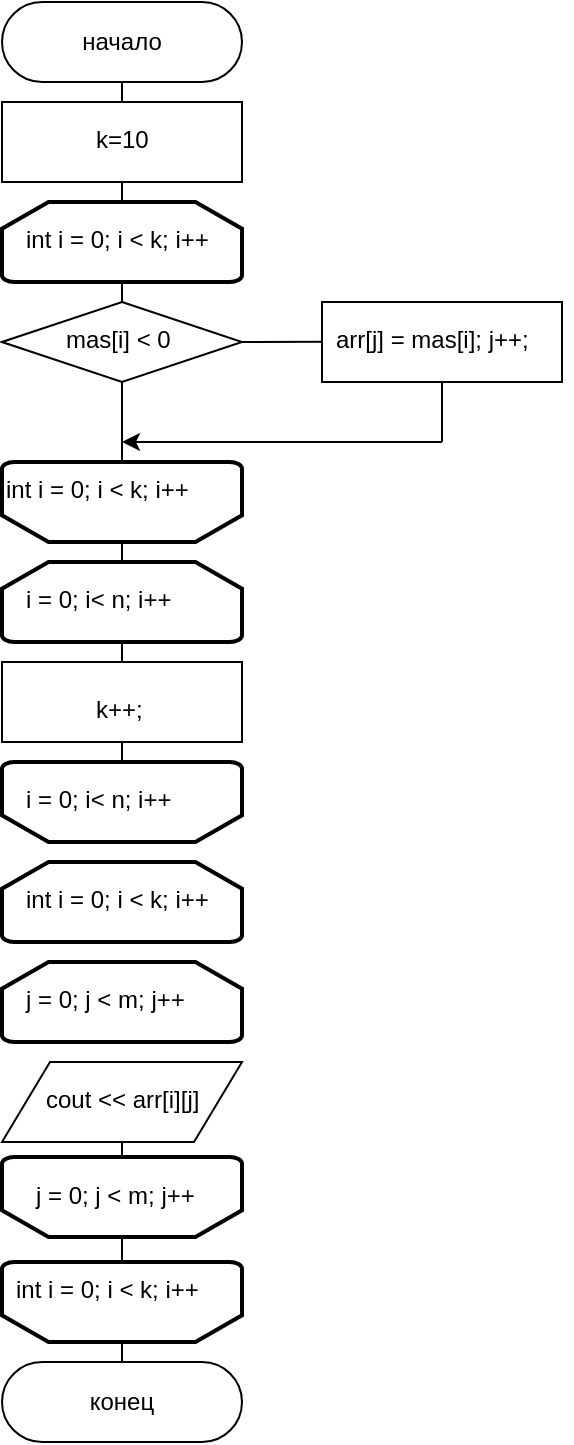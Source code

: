 <mxfile version="12.3.9" type="device" pages="1"><diagram id="9XJ0Xzje3q8-m8a2w7o4" name="Страница 1"><mxGraphModel dx="477" dy="333" grid="1" gridSize="10" guides="1" tooltips="1" connect="1" arrows="1" fold="1" page="1" pageScale="1" pageWidth="850" pageHeight="1100" math="0" shadow="0"><root><mxCell id="0"/><mxCell id="1" parent="0"/><mxCell id="4CybvLTG6OnXpKi1pWfM-167" value="" style="endArrow=none;html=1;entryX=0.5;entryY=0;entryDx=0;entryDy=0;entryPerimeter=0;exitX=0.5;exitY=0;exitDx=0;exitDy=0;" edge="1" parent="1" source="4CybvLTG6OnXpKi1pWfM-135" target="4CybvLTG6OnXpKi1pWfM-156"><mxGeometry width="50" height="50" relative="1" as="geometry"><mxPoint x="15" y="670" as="sourcePoint"/><mxPoint x="65" y="620" as="targetPoint"/></mxGeometry></mxCell><mxCell id="4CybvLTG6OnXpKi1pWfM-137" value="" style="endArrow=none;html=1;entryX=1;entryY=0.5;entryDx=0;entryDy=0;exitX=0.026;exitY=0.621;exitDx=0;exitDy=0;exitPerimeter=0;" edge="1" parent="1" target="4CybvLTG6OnXpKi1pWfM-122"><mxGeometry width="50" height="50" relative="1" as="geometry"><mxPoint x="203.12" y="179.84" as="sourcePoint"/><mxPoint x="190" y="190" as="targetPoint"/></mxGeometry></mxCell><mxCell id="4CybvLTG6OnXpKi1pWfM-78" value="" style="endArrow=none;html=1;exitX=0.5;exitY=1;exitDx=0;exitDy=0;" edge="1" parent="1" source="4CybvLTG6OnXpKi1pWfM-1"><mxGeometry width="50" height="50" relative="1" as="geometry"><mxPoint x="100.0" y="50" as="sourcePoint"/><mxPoint x="100" y="430" as="targetPoint"/></mxGeometry></mxCell><mxCell id="4CybvLTG6OnXpKi1pWfM-1" value="начало" style="rounded=1;whiteSpace=wrap;html=1;arcSize=50;" vertex="1" parent="1"><mxGeometry x="40" y="10" width="120" height="40" as="geometry"/></mxCell><mxCell id="4CybvLTG6OnXpKi1pWfM-4" value="" style="strokeWidth=2;html=1;shape=mxgraph.flowchart.loop_limit;whiteSpace=wrap;fontStyle=1" vertex="1" parent="1"><mxGeometry x="40" y="110" width="120" height="40" as="geometry"/></mxCell><mxCell id="4CybvLTG6OnXpKi1pWfM-5" value="" style="strokeWidth=2;html=1;shape=mxgraph.flowchart.loop_limit;whiteSpace=wrap;rotation=-180;" vertex="1" parent="1"><mxGeometry x="40" y="240" width="120" height="40" as="geometry"/></mxCell><mxCell id="4CybvLTG6OnXpKi1pWfM-17" value="конец" style="rounded=1;whiteSpace=wrap;html=1;arcSize=50;" vertex="1" parent="1"><mxGeometry x="40" y="690" width="120" height="40" as="geometry"/></mxCell><mxCell id="4CybvLTG6OnXpKi1pWfM-122" value="" style="rhombus;whiteSpace=wrap;html=1;" vertex="1" parent="1"><mxGeometry x="40" y="160" width="120" height="40" as="geometry"/></mxCell><mxCell id="4CybvLTG6OnXpKi1pWfM-123" value="mas[i] &amp;lt; 0" style="text;html=1;" vertex="1" parent="1"><mxGeometry x="70" y="165" width="80" height="30" as="geometry"/></mxCell><mxCell id="4CybvLTG6OnXpKi1pWfM-135" value="" style="shape=parallelogram;perimeter=parallelogramPerimeter;whiteSpace=wrap;html=1;" vertex="1" parent="1"><mxGeometry x="40" y="540" width="120" height="40" as="geometry"/></mxCell><mxCell id="4CybvLTG6OnXpKi1pWfM-136" value="cout &amp;lt;&amp;lt; arr[i][j]" style="text;html=1;" vertex="1" parent="1"><mxGeometry x="60" y="545" width="80" height="30" as="geometry"/></mxCell><mxCell id="4CybvLTG6OnXpKi1pWfM-144" value="" style="endArrow=classic;html=1;" edge="1" parent="1"><mxGeometry width="50" height="50" relative="1" as="geometry"><mxPoint x="260" y="230" as="sourcePoint"/><mxPoint x="100" y="230" as="targetPoint"/></mxGeometry></mxCell><mxCell id="4CybvLTG6OnXpKi1pWfM-147" value="int i = 0; i &lt; k; i++" style="text;html=1;" vertex="1" parent="1"><mxGeometry x="50" y="115" width="120" height="30" as="geometry"/></mxCell><mxCell id="4CybvLTG6OnXpKi1pWfM-148" value="" style="rounded=0;whiteSpace=wrap;html=1;" vertex="1" parent="1"><mxGeometry x="40" y="60" width="120" height="40" as="geometry"/></mxCell><mxCell id="4CybvLTG6OnXpKi1pWfM-149" value="k=10" style="text;html=1;" vertex="1" parent="1"><mxGeometry x="85" y="65" width="50" height="30" as="geometry"/></mxCell><mxCell id="4CybvLTG6OnXpKi1pWfM-150" value="" style="rounded=0;whiteSpace=wrap;html=1;" vertex="1" parent="1"><mxGeometry x="200" y="160" width="120" height="40" as="geometry"/></mxCell><mxCell id="4CybvLTG6OnXpKi1pWfM-151" value="arr[j] = mas[i];&#9;&#9;&#9;j++;" style="text;html=1;" vertex="1" parent="1"><mxGeometry x="205" y="165" width="120" height="30" as="geometry"/></mxCell><mxCell id="4CybvLTG6OnXpKi1pWfM-152" value="int i = 0; i &lt; k; i++" style="text;html=1;" vertex="1" parent="1"><mxGeometry x="40" y="240" width="120" height="30" as="geometry"/></mxCell><mxCell id="4CybvLTG6OnXpKi1pWfM-153" value="" style="endArrow=none;html=1;exitX=0.5;exitY=1;exitDx=0;exitDy=0;" edge="1" parent="1"><mxGeometry width="50" height="50" relative="1" as="geometry"><mxPoint x="260" y="200" as="sourcePoint"/><mxPoint x="260" y="230" as="targetPoint"/><Array as="points"/></mxGeometry></mxCell><mxCell id="4CybvLTG6OnXpKi1pWfM-155" value="" style="strokeWidth=2;html=1;shape=mxgraph.flowchart.loop_limit;whiteSpace=wrap;fontStyle=1" vertex="1" parent="1"><mxGeometry x="40" y="440" width="120" height="40" as="geometry"/></mxCell><mxCell id="4CybvLTG6OnXpKi1pWfM-156" value="" style="strokeWidth=2;html=1;shape=mxgraph.flowchart.loop_limit;whiteSpace=wrap;rotation=-180;" vertex="1" parent="1"><mxGeometry x="40" y="640" width="120" height="40" as="geometry"/></mxCell><mxCell id="4CybvLTG6OnXpKi1pWfM-162" value="int i = 0; i &lt; k; i++" style="text;html=1;" vertex="1" parent="1"><mxGeometry x="50" y="445" width="120" height="30" as="geometry"/></mxCell><mxCell id="4CybvLTG6OnXpKi1pWfM-165" value="int i = 0; i &lt; k; i++" style="text;html=1;" vertex="1" parent="1"><mxGeometry x="45" y="640" width="120" height="30" as="geometry"/></mxCell><mxCell id="4CybvLTG6OnXpKi1pWfM-170" value="" style="strokeWidth=2;html=1;shape=mxgraph.flowchart.loop_limit;whiteSpace=wrap;fontStyle=1" vertex="1" parent="1"><mxGeometry x="40" y="290" width="120" height="40" as="geometry"/></mxCell><mxCell id="4CybvLTG6OnXpKi1pWfM-171" value="i = 0; i&lt; n; i++" style="text;html=1;" vertex="1" parent="1"><mxGeometry x="50" y="295" width="100" height="30" as="geometry"/></mxCell><mxCell id="4CybvLTG6OnXpKi1pWfM-172" value="" style="rounded=0;whiteSpace=wrap;html=1;" vertex="1" parent="1"><mxGeometry x="40" y="340" width="120" height="40" as="geometry"/></mxCell><mxCell id="4CybvLTG6OnXpKi1pWfM-173" value="k++;" style="text;html=1;" vertex="1" parent="1"><mxGeometry x="85" y="350" width="50" height="30" as="geometry"/></mxCell><mxCell id="4CybvLTG6OnXpKi1pWfM-174" value="" style="strokeWidth=2;html=1;shape=mxgraph.flowchart.loop_limit;whiteSpace=wrap;fontStyle=1;rotation=-180;" vertex="1" parent="1"><mxGeometry x="40" y="390" width="120" height="40" as="geometry"/></mxCell><mxCell id="4CybvLTG6OnXpKi1pWfM-175" value="i = 0; i&lt; n; i++" style="text;html=1;" vertex="1" parent="1"><mxGeometry x="50" y="395" width="100" height="30" as="geometry"/></mxCell><mxCell id="4CybvLTG6OnXpKi1pWfM-177" value="" style="strokeWidth=2;html=1;shape=mxgraph.flowchart.loop_limit;whiteSpace=wrap;fontStyle=1" vertex="1" parent="1"><mxGeometry x="40" y="490" width="120" height="40" as="geometry"/></mxCell><mxCell id="4CybvLTG6OnXpKi1pWfM-178" value="j = 0; j &lt; m; j++" style="text;html=1;" vertex="1" parent="1"><mxGeometry x="50" y="495" width="110" height="30" as="geometry"/></mxCell><mxCell id="4CybvLTG6OnXpKi1pWfM-180" value="" style="strokeWidth=2;html=1;shape=mxgraph.flowchart.loop_limit;whiteSpace=wrap;rotation=-180;" vertex="1" parent="1"><mxGeometry x="40" y="587.5" width="120" height="40" as="geometry"/></mxCell><mxCell id="4CybvLTG6OnXpKi1pWfM-181" value="j = 0; j &lt; m; j++" style="text;html=1;" vertex="1" parent="1"><mxGeometry x="55" y="592.5" width="110" height="30" as="geometry"/></mxCell><mxCell id="4CybvLTG6OnXpKi1pWfM-184" value="" style="endArrow=none;html=1;entryX=0.5;entryY=0;entryDx=0;entryDy=0;entryPerimeter=0;exitX=0.5;exitY=0;exitDx=0;exitDy=0;" edge="1" parent="1" source="4CybvLTG6OnXpKi1pWfM-17" target="4CybvLTG6OnXpKi1pWfM-156"><mxGeometry width="50" height="50" relative="1" as="geometry"><mxPoint x="60" y="790" as="sourcePoint"/><mxPoint x="110" y="740" as="targetPoint"/></mxGeometry></mxCell></root></mxGraphModel></diagram></mxfile>